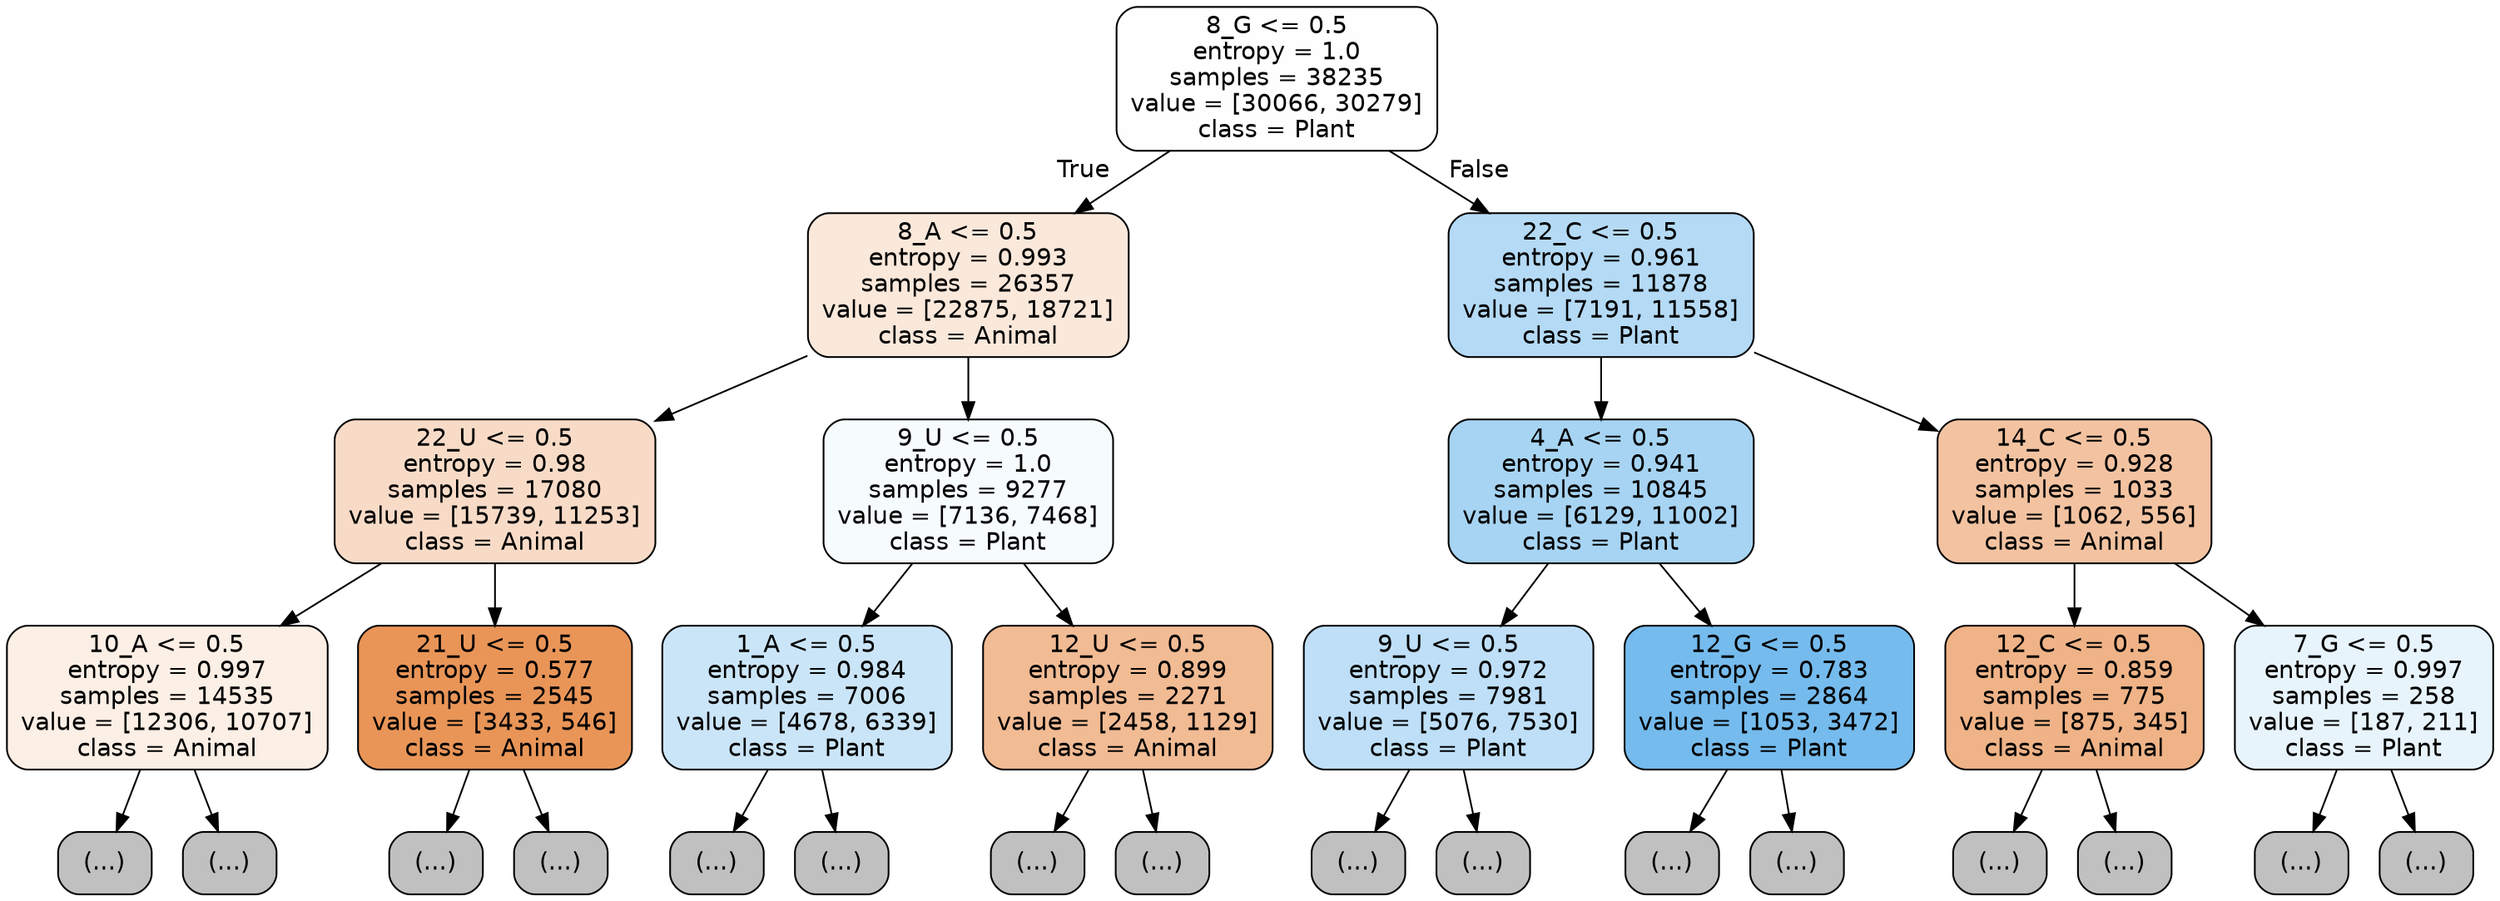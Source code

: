 digraph Tree {
node [shape=box, style="filled, rounded", color="black", fontname="helvetica"] ;
edge [fontname="helvetica"] ;
0 [label="8_G <= 0.5\nentropy = 1.0\nsamples = 38235\nvalue = [30066, 30279]\nclass = Plant", fillcolor="#fefeff"] ;
1 [label="8_A <= 0.5\nentropy = 0.993\nsamples = 26357\nvalue = [22875, 18721]\nclass = Animal", fillcolor="#fae8db"] ;
0 -> 1 [labeldistance=2.5, labelangle=45, headlabel="True"] ;
2 [label="22_U <= 0.5\nentropy = 0.98\nsamples = 17080\nvalue = [15739, 11253]\nclass = Animal", fillcolor="#f8dbc7"] ;
1 -> 2 ;
3 [label="10_A <= 0.5\nentropy = 0.997\nsamples = 14535\nvalue = [12306, 10707]\nclass = Animal", fillcolor="#fcefe5"] ;
2 -> 3 ;
4 [label="(...)", fillcolor="#C0C0C0"] ;
3 -> 4 ;
5747 [label="(...)", fillcolor="#C0C0C0"] ;
3 -> 5747 ;
7370 [label="21_U <= 0.5\nentropy = 0.577\nsamples = 2545\nvalue = [3433, 546]\nclass = Animal", fillcolor="#e99558"] ;
2 -> 7370 ;
7371 [label="(...)", fillcolor="#C0C0C0"] ;
7370 -> 7371 ;
8076 [label="(...)", fillcolor="#C0C0C0"] ;
7370 -> 8076 ;
8301 [label="9_U <= 0.5\nentropy = 1.0\nsamples = 9277\nvalue = [7136, 7468]\nclass = Plant", fillcolor="#f6fbfe"] ;
1 -> 8301 ;
8302 [label="1_A <= 0.5\nentropy = 0.984\nsamples = 7006\nvalue = [4678, 6339]\nclass = Plant", fillcolor="#cbe5f8"] ;
8301 -> 8302 ;
8303 [label="(...)", fillcolor="#C0C0C0"] ;
8302 -> 8303 ;
10800 [label="(...)", fillcolor="#C0C0C0"] ;
8302 -> 10800 ;
11487 [label="12_U <= 0.5\nentropy = 0.899\nsamples = 2271\nvalue = [2458, 1129]\nclass = Animal", fillcolor="#f1bb94"] ;
8301 -> 11487 ;
11488 [label="(...)", fillcolor="#C0C0C0"] ;
11487 -> 11488 ;
12223 [label="(...)", fillcolor="#C0C0C0"] ;
11487 -> 12223 ;
12572 [label="22_C <= 0.5\nentropy = 0.961\nsamples = 11878\nvalue = [7191, 11558]\nclass = Plant", fillcolor="#b4daf5"] ;
0 -> 12572 [labeldistance=2.5, labelangle=-45, headlabel="False"] ;
12573 [label="4_A <= 0.5\nentropy = 0.941\nsamples = 10845\nvalue = [6129, 11002]\nclass = Plant", fillcolor="#a7d4f3"] ;
12572 -> 12573 ;
12574 [label="9_U <= 0.5\nentropy = 0.972\nsamples = 7981\nvalue = [5076, 7530]\nclass = Plant", fillcolor="#bedff7"] ;
12573 -> 12574 ;
12575 [label="(...)", fillcolor="#C0C0C0"] ;
12574 -> 12575 ;
14840 [label="(...)", fillcolor="#C0C0C0"] ;
12574 -> 14840 ;
15685 [label="12_G <= 0.5\nentropy = 0.783\nsamples = 2864\nvalue = [1053, 3472]\nclass = Plant", fillcolor="#75bbed"] ;
12573 -> 15685 ;
15686 [label="(...)", fillcolor="#C0C0C0"] ;
15685 -> 15686 ;
16323 [label="(...)", fillcolor="#C0C0C0"] ;
15685 -> 16323 ;
16546 [label="14_C <= 0.5\nentropy = 0.928\nsamples = 1033\nvalue = [1062, 556]\nclass = Animal", fillcolor="#f3c3a1"] ;
12572 -> 16546 ;
16547 [label="12_C <= 0.5\nentropy = 0.859\nsamples = 775\nvalue = [875, 345]\nclass = Animal", fillcolor="#efb387"] ;
16546 -> 16547 ;
16548 [label="(...)", fillcolor="#C0C0C0"] ;
16547 -> 16548 ;
16901 [label="(...)", fillcolor="#C0C0C0"] ;
16547 -> 16901 ;
16982 [label="7_G <= 0.5\nentropy = 0.997\nsamples = 258\nvalue = [187, 211]\nclass = Plant", fillcolor="#e8f4fc"] ;
16546 -> 16982 ;
16983 [label="(...)", fillcolor="#C0C0C0"] ;
16982 -> 16983 ;
17068 [label="(...)", fillcolor="#C0C0C0"] ;
16982 -> 17068 ;
}